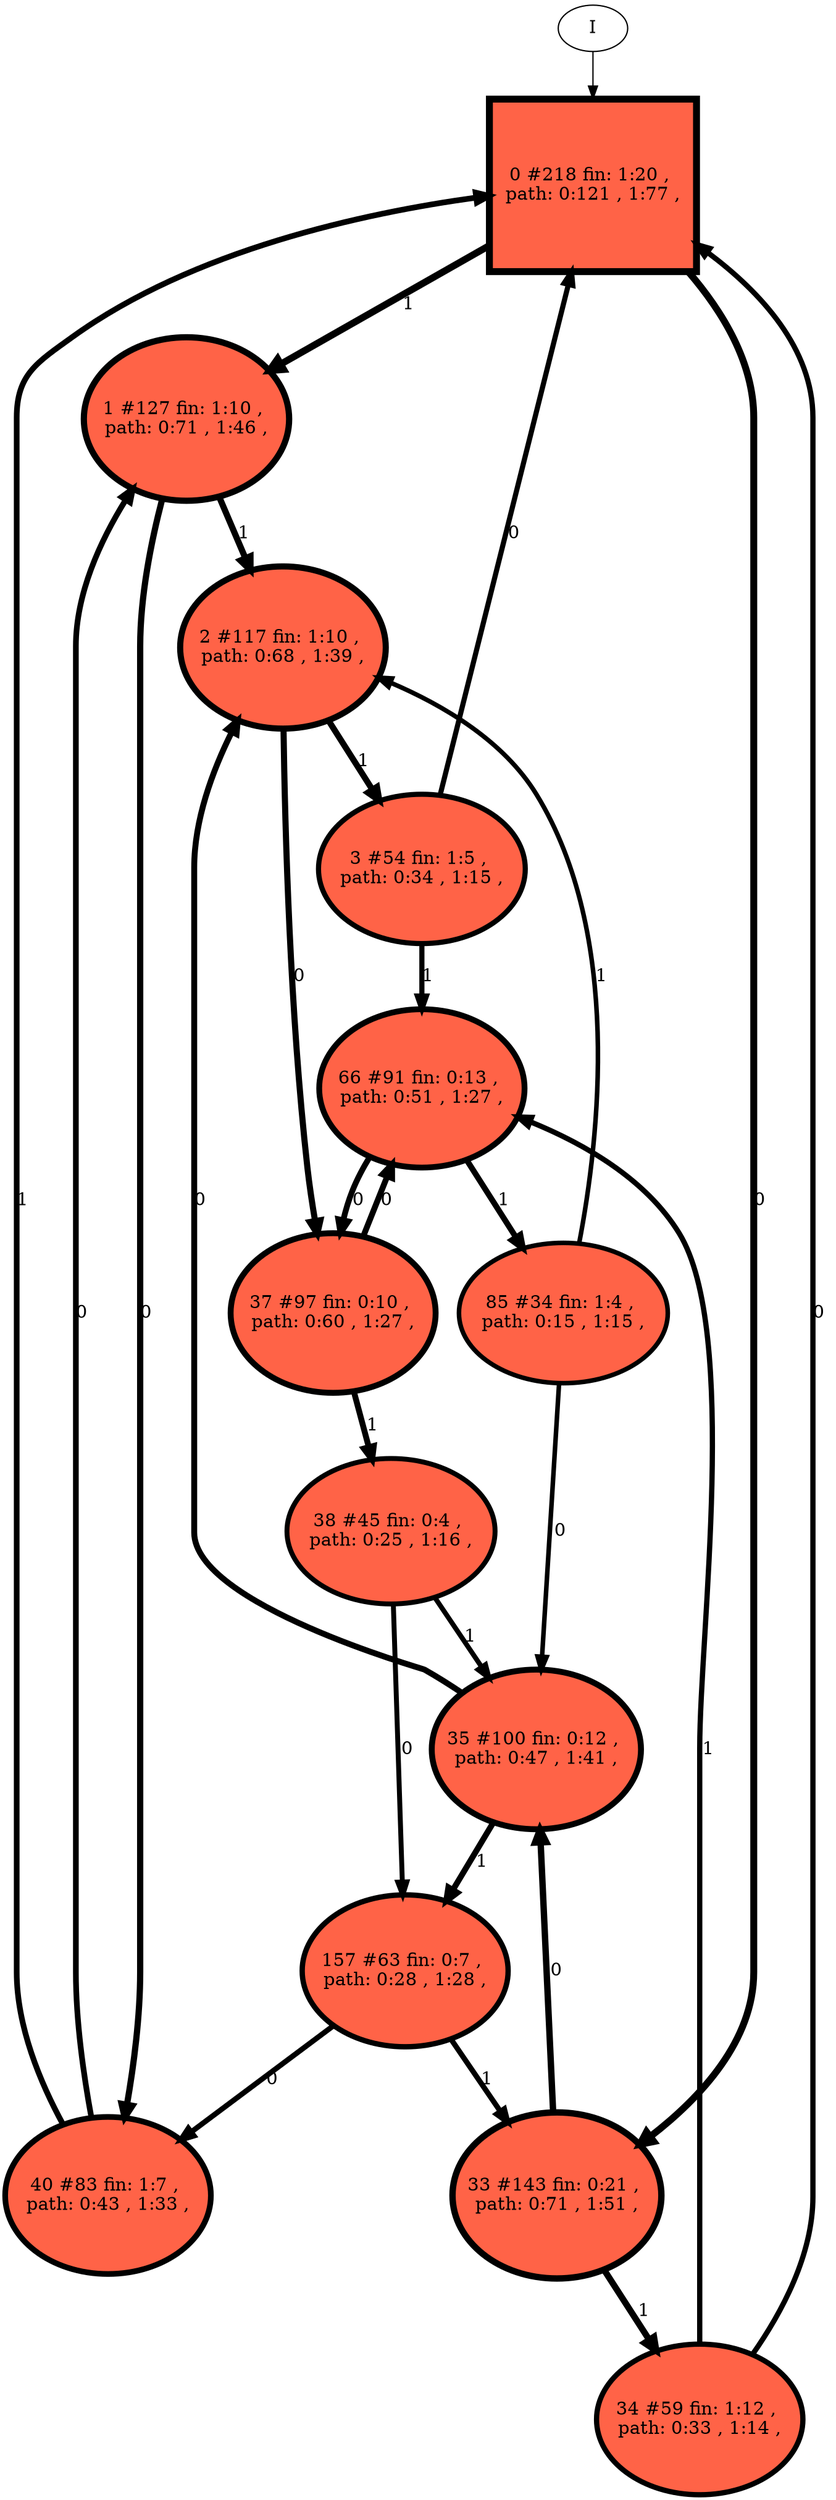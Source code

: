 // produced with flexfringe // 
digraph DFA {
	0 [label="root" shape=box];
		I -> 0;
	0 [ label="0 #218 fin: 1:20 , 
 path: 0:121 , 1:77 , " , style=filled, fillcolor="tomato", width=1.85459, height=1.85459, penwidth=5.38907];
		0 -> 1 [label="1 " , penwidth=5.38907 ];
		0 -> 33 [label="0 " , penwidth=5.38907 ];
	1 [ label="1 #127 fin: 1:10 , 
 path: 0:71 , 1:46 , " , style=filled, fillcolor="tomato", width=1.76679, height=1.76679, penwidth=4.85203];
		1 -> 2 [label="1 " , penwidth=4.85203 ];
		1 -> 40 [label="0 " , penwidth=4.85203 ];
	33 [ label="33 #143 fin: 0:21 , 
 path: 0:71 , 1:51 , " , style=filled, fillcolor="tomato", width=1.78672, height=1.78672, penwidth=4.96981];
		33 -> 34 [label="1 " , penwidth=4.96981 ];
		33 -> 35 [label="0 " , penwidth=4.96981 ];
	2 [ label="2 #117 fin: 1:10 , 
 path: 0:68 , 1:39 , " , style=filled, fillcolor="tomato", width=1.75279, height=1.75279, penwidth=4.77068];
		2 -> 3 [label="1 " , penwidth=4.77068 ];
		2 -> 37 [label="0 " , penwidth=4.77068 ];
	40 [ label="40 #83 fin: 1:7 , 
 path: 0:43 , 1:33 , " , style=filled, fillcolor="tomato", width=1.69209, height=1.69209, penwidth=4.43082];
		40 -> 0 [label="1 " , penwidth=4.43082 ];
		40 -> 1 [label="0 " , penwidth=4.43082 ];
	34 [ label="34 #59 fin: 1:12 , 
 path: 0:33 , 1:14 , " , style=filled, fillcolor="tomato", width=1.62813, height=1.62813, penwidth=4.09434];
		34 -> 66 [label="1 " , penwidth=4.09434 ];
		34 -> 0 [label="0 " , penwidth=4.09434 ];
	35 [ label="35 #100 fin: 0:12 , 
 path: 0:47 , 1:41 , " , style=filled, fillcolor="tomato", width=1.72546, height=1.72546, penwidth=4.61512];
		35 -> 157 [label="1 " , penwidth=4.61512 ];
		35 -> 2 [label="0 " , penwidth=4.61512 ];
	3 [ label="3 #54 fin: 1:5 , 
 path: 0:34 , 1:15 , " , style=filled, fillcolor="tomato", width=1.6109, height=1.6109, penwidth=4.00733];
		3 -> 66 [label="1 " , penwidth=4.00733 ];
		3 -> 0 [label="0 " , penwidth=4.00733 ];
	37 [ label="37 #97 fin: 0:10 , 
 path: 0:60 , 1:27 , " , style=filled, fillcolor="tomato", width=1.72008, height=1.72008, penwidth=4.58497];
		37 -> 38 [label="1 " , penwidth=4.58497 ];
		37 -> 66 [label="0 " , penwidth=4.58497 ];
	66 [ label="66 #91 fin: 0:13 , 
 path: 0:51 , 1:27 , " , style=filled, fillcolor="tomato", width=1.7087, height=1.7087, penwidth=4.52179];
		66 -> 85 [label="1 " , penwidth=4.52179 ];
		66 -> 37 [label="0 " , penwidth=4.52179 ];
	157 [ label="157 #63 fin: 0:7 , 
 path: 0:28 , 1:28 , " , style=filled, fillcolor="tomato", width=1.64072, height=1.64072, penwidth=4.15888];
		157 -> 33 [label="1 " , penwidth=4.15888 ];
		157 -> 40 [label="0 " , penwidth=4.15888 ];
	38 [ label="38 #45 fin: 0:4 , 
 path: 0:25 , 1:16 , " , style=filled, fillcolor="tomato", width=1.57457, height=1.57457, penwidth=3.82864];
		38 -> 35 [label="1 " , penwidth=3.82864 ];
		38 -> 157 [label="0 " , penwidth=3.82864 ];
	85 [ label="85 #34 fin: 1:4 , 
 path: 0:15 , 1:15 , " , style=filled, fillcolor="tomato", width=1.5163, height=1.5163, penwidth=3.55535];
		85 -> 2 [label="1 " , penwidth=3.55535 ];
		85 -> 35 [label="0 " , penwidth=3.55535 ];
}
